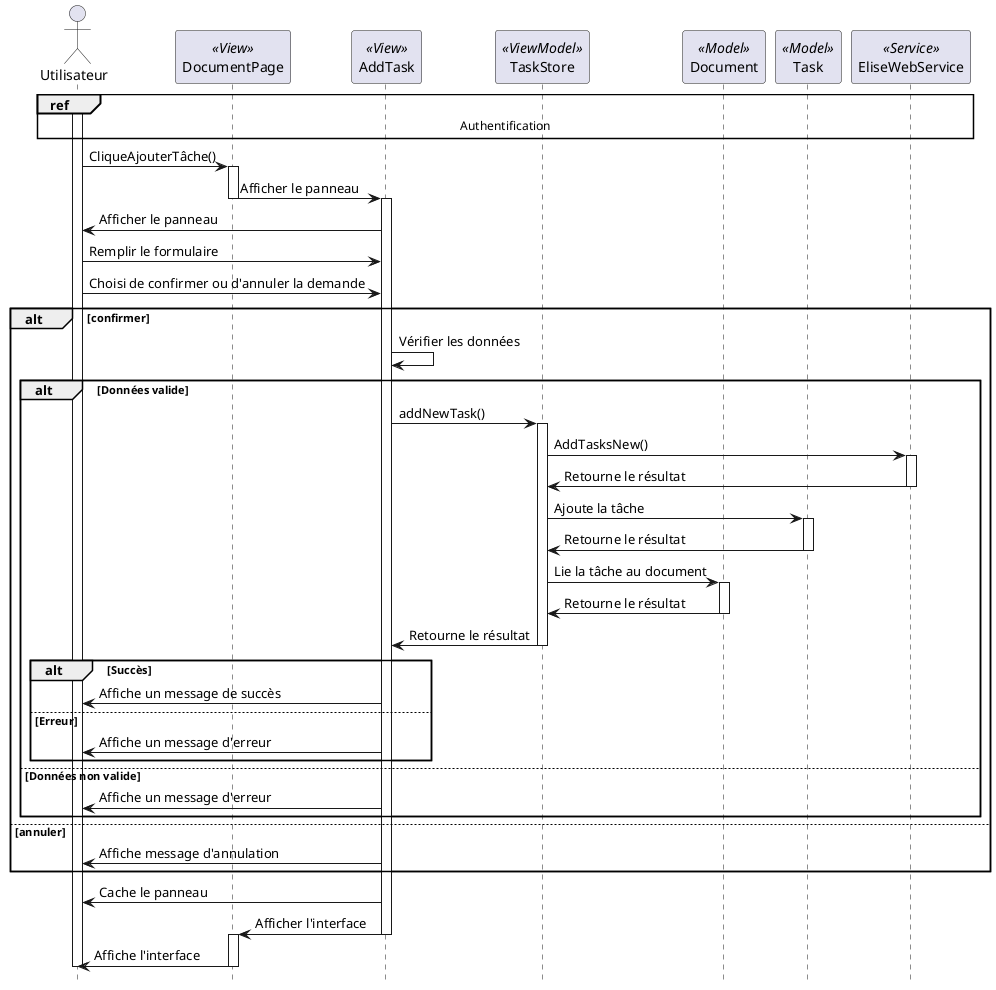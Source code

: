 @startuml sequence_add_task

hide footbox


actor "Utilisateur" as user
participant "DocumentPage" as docView << View >>
participant "AddTask" as addTask << View >>
participant "TaskStore" as taskVm << ViewModel >>
participant "Document" as docM << Model >>
participant "Task" as taskM << Model >>
participant "EliseWebService" as ws << Service >>



ref over user,docView,addTask,taskVm,docM,taskM,ws : Authentification
activate user
user -> docView: CliqueAjouterTâche()
activate docView
docView -> addTask: Afficher le panneau
deactivate docView
activate addTask
addTask -> user: Afficher le panneau 
user -> addTask: Remplir le formulaire
user -> addTask: Choisi de confirmer ou d'annuler la demande

alt confirmer
addTask -> addTask: Vérifier les données
alt Données valide
addTask -> taskVm: addNewTask()
activate taskVm
taskVm -> ws: AddTasksNew()
activate ws
ws -> taskVm: Retourne le résultat
deactivate ws
taskVm -> taskM: Ajoute la tâche
activate taskM
taskM -> taskVm: Retourne le résultat
deactivate taskM
taskVm -> docM: Lie la tâche au document
activate docM
docM -> taskVm: Retourne le résultat
deactivate docM
taskVm -> addTask: Retourne le résultat
deactivate taskVm
alt Succès
addTask -> user : Affiche un message de succès
else Erreur
addTask -> user : Affiche un message d'erreur
end
else Données non valide
activate addTask
addTask -> user : Affiche un message d'erreur
end
else annuler
  addTask -> user : Affiche message d'annulation
end

addTask -> user : Cache le panneau
addTask -> docView : Afficher l'interface
deactivate addTask
activate docView
docView -> user : Affiche l'interface
deactivate docView
deactivate user